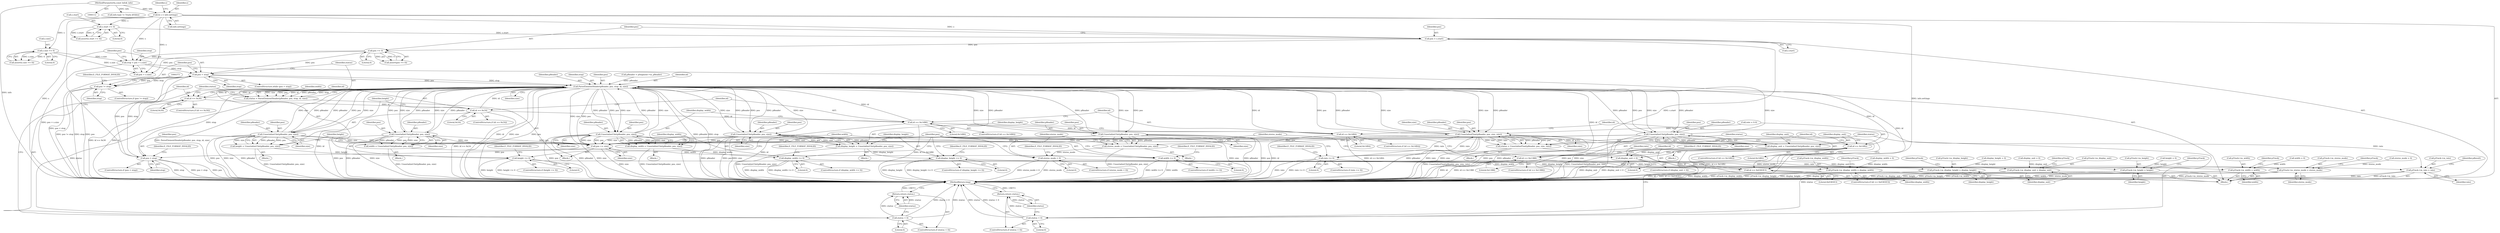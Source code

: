 digraph "0_Android_cc274e2abe8b2a6698a5c47d8aa4bb45f1f9538d_41@integer" {
"1000195" [label="(Call,stop = pos + s.size)"];
"1000191" [label="(Call,pos >= 0)"];
"1000185" [label="(Call,pos = s.start)"];
"1000167" [label="(Call,& s = info.settings)"];
"1000114" [label="(MethodParameterIn,const Info& info)"];
"1000173" [label="(Call,s.start >= 0)"];
"1000179" [label="(Call,s.size >= 0)"];
"1000203" [label="(Call,pos < stop)"];
"1000212" [label="(Call,ParseElementHeader(pReader, pos, stop, id, size))"];
"1000210" [label="(Call,status = ParseElementHeader(pReader, pos, stop, id, size))"];
"1000219" [label="(Call,status < 0)"];
"1000222" [label="(Return,return status;)"];
"1000225" [label="(Call,id == 0x30)"];
"1000243" [label="(Call,id == 0x3A)"];
"1000261" [label="(Call,id == 0x14B0)"];
"1000279" [label="(Call,id == 0x14BA)"];
"1000297" [label="(Call,id == 0x14B2)"];
"1000315" [label="(Call,id == 0x13B8)"];
"1000333" [label="(Call,id == 0x0383E3)"];
"1000231" [label="(Call,UnserializeUInt(pReader, pos, size))"];
"1000229" [label="(Call,width = UnserializeUInt(pReader, pos, size))"];
"1000236" [label="(Call,width <= 0)"];
"1000399" [label="(Call,pTrack->m_width = width)"];
"1000357" [label="(Call,pos += size)"];
"1000361" [label="(Call,pos > stop)"];
"1000249" [label="(Call,UnserializeUInt(pReader, pos, size))"];
"1000247" [label="(Call,height = UnserializeUInt(pReader, pos, size))"];
"1000254" [label="(Call,height <= 0)"];
"1000404" [label="(Call,pTrack->m_height = height)"];
"1000267" [label="(Call,UnserializeUInt(pReader, pos, size))"];
"1000265" [label="(Call,display_width = UnserializeUInt(pReader, pos, size))"];
"1000272" [label="(Call,display_width <= 0)"];
"1000409" [label="(Call,pTrack->m_display_width = display_width)"];
"1000285" [label="(Call,UnserializeUInt(pReader, pos, size))"];
"1000283" [label="(Call,display_height = UnserializeUInt(pReader, pos, size))"];
"1000290" [label="(Call,display_height <= 0)"];
"1000414" [label="(Call,pTrack->m_display_height = display_height)"];
"1000303" [label="(Call,UnserializeUInt(pReader, pos, size))"];
"1000301" [label="(Call,display_unit = UnserializeUInt(pReader, pos, size))"];
"1000308" [label="(Call,display_unit < 0)"];
"1000419" [label="(Call,pTrack->m_display_unit = display_unit)"];
"1000321" [label="(Call,UnserializeUInt(pReader, pos, size))"];
"1000319" [label="(Call,stereo_mode = UnserializeUInt(pReader, pos, size))"];
"1000326" [label="(Call,stereo_mode < 0)"];
"1000424" [label="(Call,pTrack->m_stereo_mode = stereo_mode)"];
"1000340" [label="(Call,UnserializeFloat(pReader, pos, size, rate))"];
"1000338" [label="(Call,status = UnserializeFloat(pReader, pos, size, rate))"];
"1000346" [label="(Call,status < 0)"];
"1000349" [label="(Return,return status;)"];
"1000352" [label="(Call,rate <= 0)"];
"1000429" [label="(Call,pTrack->m_rate = rate)"];
"1000367" [label="(Call,pos != stop)"];
"1000415" [label="(Call,pTrack->m_display_height)"];
"1000174" [label="(Call,s.start)"];
"1000357" [label="(Call,pos += size)"];
"1000362" [label="(Identifier,pos)"];
"1000405" [label="(Call,pTrack->m_height)"];
"1000286" [label="(Identifier,pReader)"];
"1000216" [label="(Identifier,id)"];
"1000310" [label="(Literal,0)"];
"1000235" [label="(ControlStructure,if (width <= 0))"];
"1000336" [label="(Block,)"];
"1000234" [label="(Identifier,size)"];
"1000296" [label="(ControlStructure,if (id == 0x14B2))"];
"1000403" [label="(Identifier,width)"];
"1000138" [label="(Call,height = 0)"];
"1000146" [label="(Call,display_height = 0)"];
"1000433" [label="(Identifier,rate)"];
"1000371" [label="(Identifier,E_FILE_FORMAT_INVALID)"];
"1000358" [label="(Identifier,pos)"];
"1000173" [label="(Call,s.start >= 0)"];
"1000213" [label="(Identifier,pReader)"];
"1000243" [label="(Call,id == 0x3A)"];
"1000237" [label="(Identifier,width)"];
"1000196" [label="(Identifier,stop)"];
"1000211" [label="(Identifier,status)"];
"1000367" [label="(Call,pos != stop)"];
"1000321" [label="(Call,UnserializeUInt(pReader, pos, size))"];
"1000226" [label="(Identifier,id)"];
"1000305" [label="(Identifier,pos)"];
"1000279" [label="(Call,id == 0x14BA)"];
"1000406" [label="(Identifier,pTrack)"];
"1000317" [label="(Literal,0x13B8)"];
"1000197" [label="(Call,pos + s.size)"];
"1000232" [label="(Identifier,pReader)"];
"1000278" [label="(ControlStructure,if (id == 0x14BA))"];
"1000118" [label="(Block,)"];
"1000423" [label="(Identifier,display_unit)"];
"1000291" [label="(Identifier,display_height)"];
"1000193" [label="(Literal,0)"];
"1000227" [label="(Literal,0x30)"];
"1000322" [label="(Identifier,pReader)"];
"1000333" [label="(Call,id == 0x0383E3)"];
"1000411" [label="(Identifier,pTrack)"];
"1000158" [label="(Call,rate = 0.0)"];
"1000404" [label="(Call,pTrack->m_height = height)"];
"1000220" [label="(Identifier,status)"];
"1000236" [label="(Call,width <= 0)"];
"1000346" [label="(Call,status < 0)"];
"1000262" [label="(Identifier,id)"];
"1000250" [label="(Identifier,pReader)"];
"1000218" [label="(ControlStructure,if (status < 0))"];
"1000255" [label="(Identifier,height)"];
"1000360" [label="(ControlStructure,if (pos > stop))"];
"1000408" [label="(Identifier,height)"];
"1000247" [label="(Call,height = UnserializeUInt(pReader, pos, size))"];
"1000270" [label="(Identifier,size)"];
"1000273" [label="(Identifier,display_width)"];
"1000414" [label="(Call,pTrack->m_display_height = display_height)"];
"1000344" [label="(Identifier,rate)"];
"1000323" [label="(Identifier,pos)"];
"1000125" [label="(Call,info.type != Track::kVideo)"];
"1000264" [label="(Block,)"];
"1000353" [label="(Identifier,rate)"];
"1000301" [label="(Call,display_unit = UnserializeUInt(pReader, pos, size))"];
"1000179" [label="(Call,s.size >= 0)"];
"1000190" [label="(Call,assert(pos >= 0))"];
"1000206" [label="(Block,)"];
"1000244" [label="(Identifier,id)"];
"1000298" [label="(Identifier,id)"];
"1000409" [label="(Call,pTrack->m_display_width = display_width)"];
"1000421" [label="(Identifier,pTrack)"];
"1000169" [label="(Call,info.settings)"];
"1000350" [label="(Identifier,status)"];
"1000191" [label="(Call,pos >= 0)"];
"1000274" [label="(Literal,0)"];
"1000288" [label="(Identifier,size)"];
"1000297" [label="(Call,id == 0x14B2)"];
"1000334" [label="(Identifier,id)"];
"1000263" [label="(Literal,0x14B0)"];
"1000167" [label="(Call,& s = info.settings)"];
"1000203" [label="(Call,pos < stop)"];
"1000285" [label="(Call,UnserializeUInt(pReader, pos, size))"];
"1000314" [label="(ControlStructure,if (id == 0x13B8))"];
"1000356" [label="(Identifier,E_FILE_FORMAT_INVALID)"];
"1000429" [label="(Call,pTrack->m_rate = rate)"];
"1000425" [label="(Call,pTrack->m_stereo_mode)"];
"1000343" [label="(Identifier,size)"];
"1000282" [label="(Block,)"];
"1000347" [label="(Identifier,status)"];
"1000339" [label="(Identifier,status)"];
"1000284" [label="(Identifier,display_height)"];
"1000435" [label="(Identifier,pResult)"];
"1000177" [label="(Literal,0)"];
"1000345" [label="(ControlStructure,if (status < 0))"];
"1000180" [label="(Call,s.size)"];
"1000142" [label="(Call,display_width = 0)"];
"1000253" [label="(ControlStructure,if (height <= 0))"];
"1000349" [label="(Return,return status;)"];
"1000225" [label="(Call,id == 0x30)"];
"1000304" [label="(Identifier,pReader)"];
"1000212" [label="(Call,ParseElementHeader(pReader, pos, stop, id, size))"];
"1000428" [label="(Identifier,stereo_mode)"];
"1000413" [label="(Identifier,display_width)"];
"1000299" [label="(Literal,0x14B2)"];
"1000335" [label="(Literal,0x0383E3)"];
"1000399" [label="(Call,pTrack->m_width = width)"];
"1000424" [label="(Call,pTrack->m_stereo_mode = stereo_mode)"];
"1000308" [label="(Call,display_unit < 0)"];
"1000230" [label="(Identifier,width)"];
"1000187" [label="(Call,s.start)"];
"1000327" [label="(Identifier,stereo_mode)"];
"1000215" [label="(Identifier,stop)"];
"1000366" [label="(ControlStructure,if (pos != stop))"];
"1000114" [label="(MethodParameterIn,const Info& info)"];
"1000242" [label="(ControlStructure,if (id == 0x3A))"];
"1000229" [label="(Call,width = UnserializeUInt(pReader, pos, size))"];
"1000251" [label="(Identifier,pos)"];
"1000318" [label="(Block,)"];
"1000340" [label="(Call,UnserializeFloat(pReader, pos, size, rate))"];
"1000332" [label="(ControlStructure,if (id == 0x0383E3))"];
"1000307" [label="(ControlStructure,if (display_unit < 0))"];
"1000224" [label="(ControlStructure,if (id == 0x30))"];
"1000223" [label="(Identifier,status)"];
"1000272" [label="(Call,display_width <= 0)"];
"1000205" [label="(Identifier,stop)"];
"1000365" [label="(Identifier,E_FILE_FORMAT_INVALID)"];
"1000150" [label="(Call,display_unit = 0)"];
"1000214" [label="(Identifier,pos)"];
"1000287" [label="(Identifier,pos)"];
"1000276" [label="(Identifier,E_FILE_FORMAT_INVALID)"];
"1000161" [label="(Call,pReader = pSegment->m_pReader)"];
"1000256" [label="(Literal,0)"];
"1000330" [label="(Identifier,E_FILE_FORMAT_INVALID)"];
"1000303" [label="(Call,UnserializeUInt(pReader, pos, size))"];
"1000195" [label="(Call,stop = pos + s.size)"];
"1000258" [label="(Identifier,E_FILE_FORMAT_INVALID)"];
"1000351" [label="(ControlStructure,if (rate <= 0))"];
"1000320" [label="(Identifier,stereo_mode)"];
"1000249" [label="(Call,UnserializeUInt(pReader, pos, size))"];
"1000254" [label="(Call,height <= 0)"];
"1000430" [label="(Call,pTrack->m_rate)"];
"1000219" [label="(Call,status < 0)"];
"1000325" [label="(ControlStructure,if (stereo_mode < 0))"];
"1000315" [label="(Call,id == 0x13B8)"];
"1000271" [label="(ControlStructure,if (display_width <= 0))"];
"1000240" [label="(Identifier,E_FILE_FORMAT_INVALID)"];
"1000281" [label="(Literal,0x14BA)"];
"1000316" [label="(Identifier,id)"];
"1000361" [label="(Call,pos > stop)"];
"1000233" [label="(Identifier,pos)"];
"1000246" [label="(Block,)"];
"1000431" [label="(Identifier,pTrack)"];
"1000245" [label="(Literal,0x3A)"];
"1000302" [label="(Identifier,display_unit)"];
"1000283" [label="(Call,display_height = UnserializeUInt(pReader, pos, size))"];
"1000312" [label="(Identifier,E_FILE_FORMAT_INVALID)"];
"1000248" [label="(Identifier,height)"];
"1000172" [label="(Call,assert(s.start >= 0))"];
"1000221" [label="(Literal,0)"];
"1000260" [label="(ControlStructure,if (id == 0x14B0))"];
"1000280" [label="(Identifier,id)"];
"1000202" [label="(ControlStructure,while (pos < stop))"];
"1000217" [label="(Identifier,size)"];
"1000134" [label="(Call,width = 0)"];
"1000418" [label="(Identifier,display_height)"];
"1000300" [label="(Block,)"];
"1000185" [label="(Call,pos = s.start)"];
"1000269" [label="(Identifier,pos)"];
"1000426" [label="(Identifier,pTrack)"];
"1000363" [label="(Identifier,stop)"];
"1000294" [label="(Identifier,E_FILE_FORMAT_INVALID)"];
"1000326" [label="(Call,stereo_mode < 0)"];
"1000178" [label="(Call,assert(s.size >= 0))"];
"1000400" [label="(Call,pTrack->m_width)"];
"1000289" [label="(ControlStructure,if (display_height <= 0))"];
"1000261" [label="(Call,id == 0x14B0)"];
"1000420" [label="(Call,pTrack->m_display_unit)"];
"1000354" [label="(Literal,0)"];
"1000231" [label="(Call,UnserializeUInt(pReader, pos, size))"];
"1000309" [label="(Identifier,display_unit)"];
"1000175" [label="(Identifier,s)"];
"1000204" [label="(Identifier,pos)"];
"1000228" [label="(Block,)"];
"1000186" [label="(Identifier,pos)"];
"1000290" [label="(Call,display_height <= 0)"];
"1000192" [label="(Identifier,pos)"];
"1000328" [label="(Literal,0)"];
"1000338" [label="(Call,status = UnserializeFloat(pReader, pos, size, rate))"];
"1000319" [label="(Call,stereo_mode = UnserializeUInt(pReader, pos, size))"];
"1000210" [label="(Call,status = ParseElementHeader(pReader, pos, stop, id, size))"];
"1000238" [label="(Literal,0)"];
"1000410" [label="(Call,pTrack->m_display_width)"];
"1000267" [label="(Call,UnserializeUInt(pReader, pos, size))"];
"1000222" [label="(Return,return status;)"];
"1000341" [label="(Identifier,pReader)"];
"1000252" [label="(Identifier,size)"];
"1000439" [label="(MethodReturn,long)"];
"1000352" [label="(Call,rate <= 0)"];
"1000348" [label="(Literal,0)"];
"1000419" [label="(Call,pTrack->m_display_unit = display_unit)"];
"1000154" [label="(Call,stereo_mode = 0)"];
"1000359" [label="(Identifier,size)"];
"1000342" [label="(Identifier,pos)"];
"1000416" [label="(Identifier,pTrack)"];
"1000292" [label="(Literal,0)"];
"1000168" [label="(Identifier,s)"];
"1000268" [label="(Identifier,pReader)"];
"1000324" [label="(Identifier,size)"];
"1000306" [label="(Identifier,size)"];
"1000369" [label="(Identifier,stop)"];
"1000265" [label="(Call,display_width = UnserializeUInt(pReader, pos, size))"];
"1000183" [label="(Literal,0)"];
"1000368" [label="(Identifier,pos)"];
"1000266" [label="(Identifier,display_width)"];
"1000195" -> "1000118"  [label="AST: "];
"1000195" -> "1000197"  [label="CFG: "];
"1000196" -> "1000195"  [label="AST: "];
"1000197" -> "1000195"  [label="AST: "];
"1000204" -> "1000195"  [label="CFG: "];
"1000195" -> "1000439"  [label="DDG: pos + s.size"];
"1000191" -> "1000195"  [label="DDG: pos"];
"1000167" -> "1000195"  [label="DDG: s"];
"1000179" -> "1000195"  [label="DDG: s.size"];
"1000195" -> "1000203"  [label="DDG: stop"];
"1000191" -> "1000190"  [label="AST: "];
"1000191" -> "1000193"  [label="CFG: "];
"1000192" -> "1000191"  [label="AST: "];
"1000193" -> "1000191"  [label="AST: "];
"1000190" -> "1000191"  [label="CFG: "];
"1000191" -> "1000190"  [label="DDG: pos"];
"1000191" -> "1000190"  [label="DDG: 0"];
"1000185" -> "1000191"  [label="DDG: pos"];
"1000191" -> "1000197"  [label="DDG: pos"];
"1000191" -> "1000203"  [label="DDG: pos"];
"1000185" -> "1000118"  [label="AST: "];
"1000185" -> "1000187"  [label="CFG: "];
"1000186" -> "1000185"  [label="AST: "];
"1000187" -> "1000185"  [label="AST: "];
"1000192" -> "1000185"  [label="CFG: "];
"1000185" -> "1000439"  [label="DDG: s.start"];
"1000167" -> "1000185"  [label="DDG: s"];
"1000173" -> "1000185"  [label="DDG: s.start"];
"1000167" -> "1000118"  [label="AST: "];
"1000167" -> "1000169"  [label="CFG: "];
"1000168" -> "1000167"  [label="AST: "];
"1000169" -> "1000167"  [label="AST: "];
"1000175" -> "1000167"  [label="CFG: "];
"1000167" -> "1000439"  [label="DDG: s"];
"1000167" -> "1000439"  [label="DDG: info.settings"];
"1000114" -> "1000167"  [label="DDG: info"];
"1000167" -> "1000173"  [label="DDG: s"];
"1000167" -> "1000179"  [label="DDG: s"];
"1000167" -> "1000197"  [label="DDG: s"];
"1000114" -> "1000112"  [label="AST: "];
"1000114" -> "1000439"  [label="DDG: info"];
"1000114" -> "1000125"  [label="DDG: info"];
"1000173" -> "1000172"  [label="AST: "];
"1000173" -> "1000177"  [label="CFG: "];
"1000174" -> "1000173"  [label="AST: "];
"1000177" -> "1000173"  [label="AST: "];
"1000172" -> "1000173"  [label="CFG: "];
"1000173" -> "1000172"  [label="DDG: s.start"];
"1000173" -> "1000172"  [label="DDG: 0"];
"1000179" -> "1000178"  [label="AST: "];
"1000179" -> "1000183"  [label="CFG: "];
"1000180" -> "1000179"  [label="AST: "];
"1000183" -> "1000179"  [label="AST: "];
"1000178" -> "1000179"  [label="CFG: "];
"1000179" -> "1000178"  [label="DDG: s.size"];
"1000179" -> "1000178"  [label="DDG: 0"];
"1000179" -> "1000197"  [label="DDG: s.size"];
"1000203" -> "1000202"  [label="AST: "];
"1000203" -> "1000205"  [label="CFG: "];
"1000204" -> "1000203"  [label="AST: "];
"1000205" -> "1000203"  [label="AST: "];
"1000211" -> "1000203"  [label="CFG: "];
"1000368" -> "1000203"  [label="CFG: "];
"1000203" -> "1000439"  [label="DDG: pos < stop"];
"1000361" -> "1000203"  [label="DDG: pos"];
"1000361" -> "1000203"  [label="DDG: stop"];
"1000203" -> "1000212"  [label="DDG: pos"];
"1000203" -> "1000212"  [label="DDG: stop"];
"1000203" -> "1000367"  [label="DDG: pos"];
"1000203" -> "1000367"  [label="DDG: stop"];
"1000212" -> "1000210"  [label="AST: "];
"1000212" -> "1000217"  [label="CFG: "];
"1000213" -> "1000212"  [label="AST: "];
"1000214" -> "1000212"  [label="AST: "];
"1000215" -> "1000212"  [label="AST: "];
"1000216" -> "1000212"  [label="AST: "];
"1000217" -> "1000212"  [label="AST: "];
"1000210" -> "1000212"  [label="CFG: "];
"1000212" -> "1000439"  [label="DDG: id"];
"1000212" -> "1000439"  [label="DDG: size"];
"1000212" -> "1000439"  [label="DDG: pos"];
"1000212" -> "1000439"  [label="DDG: pReader"];
"1000212" -> "1000439"  [label="DDG: stop"];
"1000212" -> "1000210"  [label="DDG: size"];
"1000212" -> "1000210"  [label="DDG: pos"];
"1000212" -> "1000210"  [label="DDG: id"];
"1000212" -> "1000210"  [label="DDG: pReader"];
"1000212" -> "1000210"  [label="DDG: stop"];
"1000285" -> "1000212"  [label="DDG: pReader"];
"1000285" -> "1000212"  [label="DDG: size"];
"1000303" -> "1000212"  [label="DDG: pReader"];
"1000303" -> "1000212"  [label="DDG: size"];
"1000267" -> "1000212"  [label="DDG: pReader"];
"1000267" -> "1000212"  [label="DDG: size"];
"1000231" -> "1000212"  [label="DDG: pReader"];
"1000231" -> "1000212"  [label="DDG: size"];
"1000249" -> "1000212"  [label="DDG: pReader"];
"1000249" -> "1000212"  [label="DDG: size"];
"1000161" -> "1000212"  [label="DDG: pReader"];
"1000340" -> "1000212"  [label="DDG: pReader"];
"1000340" -> "1000212"  [label="DDG: size"];
"1000321" -> "1000212"  [label="DDG: pReader"];
"1000321" -> "1000212"  [label="DDG: size"];
"1000279" -> "1000212"  [label="DDG: id"];
"1000261" -> "1000212"  [label="DDG: id"];
"1000243" -> "1000212"  [label="DDG: id"];
"1000333" -> "1000212"  [label="DDG: id"];
"1000297" -> "1000212"  [label="DDG: id"];
"1000315" -> "1000212"  [label="DDG: id"];
"1000225" -> "1000212"  [label="DDG: id"];
"1000212" -> "1000225"  [label="DDG: id"];
"1000212" -> "1000231"  [label="DDG: pReader"];
"1000212" -> "1000231"  [label="DDG: pos"];
"1000212" -> "1000231"  [label="DDG: size"];
"1000212" -> "1000249"  [label="DDG: pReader"];
"1000212" -> "1000249"  [label="DDG: pos"];
"1000212" -> "1000249"  [label="DDG: size"];
"1000212" -> "1000267"  [label="DDG: pReader"];
"1000212" -> "1000267"  [label="DDG: pos"];
"1000212" -> "1000267"  [label="DDG: size"];
"1000212" -> "1000285"  [label="DDG: pReader"];
"1000212" -> "1000285"  [label="DDG: pos"];
"1000212" -> "1000285"  [label="DDG: size"];
"1000212" -> "1000303"  [label="DDG: pReader"];
"1000212" -> "1000303"  [label="DDG: pos"];
"1000212" -> "1000303"  [label="DDG: size"];
"1000212" -> "1000321"  [label="DDG: pReader"];
"1000212" -> "1000321"  [label="DDG: pos"];
"1000212" -> "1000321"  [label="DDG: size"];
"1000212" -> "1000340"  [label="DDG: pReader"];
"1000212" -> "1000340"  [label="DDG: pos"];
"1000212" -> "1000340"  [label="DDG: size"];
"1000212" -> "1000357"  [label="DDG: size"];
"1000212" -> "1000357"  [label="DDG: pos"];
"1000212" -> "1000361"  [label="DDG: stop"];
"1000210" -> "1000206"  [label="AST: "];
"1000211" -> "1000210"  [label="AST: "];
"1000220" -> "1000210"  [label="CFG: "];
"1000210" -> "1000439"  [label="DDG: ParseElementHeader(pReader, pos, stop, id, size)"];
"1000210" -> "1000219"  [label="DDG: status"];
"1000219" -> "1000218"  [label="AST: "];
"1000219" -> "1000221"  [label="CFG: "];
"1000220" -> "1000219"  [label="AST: "];
"1000221" -> "1000219"  [label="AST: "];
"1000223" -> "1000219"  [label="CFG: "];
"1000226" -> "1000219"  [label="CFG: "];
"1000219" -> "1000439"  [label="DDG: status < 0"];
"1000219" -> "1000439"  [label="DDG: status"];
"1000219" -> "1000222"  [label="DDG: status"];
"1000222" -> "1000218"  [label="AST: "];
"1000222" -> "1000223"  [label="CFG: "];
"1000223" -> "1000222"  [label="AST: "];
"1000439" -> "1000222"  [label="CFG: "];
"1000222" -> "1000439"  [label="DDG: <RET>"];
"1000223" -> "1000222"  [label="DDG: status"];
"1000225" -> "1000224"  [label="AST: "];
"1000225" -> "1000227"  [label="CFG: "];
"1000226" -> "1000225"  [label="AST: "];
"1000227" -> "1000225"  [label="AST: "];
"1000230" -> "1000225"  [label="CFG: "];
"1000244" -> "1000225"  [label="CFG: "];
"1000225" -> "1000439"  [label="DDG: id == 0x30"];
"1000225" -> "1000439"  [label="DDG: id"];
"1000225" -> "1000243"  [label="DDG: id"];
"1000243" -> "1000242"  [label="AST: "];
"1000243" -> "1000245"  [label="CFG: "];
"1000244" -> "1000243"  [label="AST: "];
"1000245" -> "1000243"  [label="AST: "];
"1000248" -> "1000243"  [label="CFG: "];
"1000262" -> "1000243"  [label="CFG: "];
"1000243" -> "1000439"  [label="DDG: id"];
"1000243" -> "1000439"  [label="DDG: id == 0x3A"];
"1000243" -> "1000261"  [label="DDG: id"];
"1000261" -> "1000260"  [label="AST: "];
"1000261" -> "1000263"  [label="CFG: "];
"1000262" -> "1000261"  [label="AST: "];
"1000263" -> "1000261"  [label="AST: "];
"1000266" -> "1000261"  [label="CFG: "];
"1000280" -> "1000261"  [label="CFG: "];
"1000261" -> "1000439"  [label="DDG: id"];
"1000261" -> "1000439"  [label="DDG: id == 0x14B0"];
"1000261" -> "1000279"  [label="DDG: id"];
"1000279" -> "1000278"  [label="AST: "];
"1000279" -> "1000281"  [label="CFG: "];
"1000280" -> "1000279"  [label="AST: "];
"1000281" -> "1000279"  [label="AST: "];
"1000284" -> "1000279"  [label="CFG: "];
"1000298" -> "1000279"  [label="CFG: "];
"1000279" -> "1000439"  [label="DDG: id"];
"1000279" -> "1000439"  [label="DDG: id == 0x14BA"];
"1000279" -> "1000297"  [label="DDG: id"];
"1000297" -> "1000296"  [label="AST: "];
"1000297" -> "1000299"  [label="CFG: "];
"1000298" -> "1000297"  [label="AST: "];
"1000299" -> "1000297"  [label="AST: "];
"1000302" -> "1000297"  [label="CFG: "];
"1000316" -> "1000297"  [label="CFG: "];
"1000297" -> "1000439"  [label="DDG: id"];
"1000297" -> "1000439"  [label="DDG: id == 0x14B2"];
"1000297" -> "1000315"  [label="DDG: id"];
"1000315" -> "1000314"  [label="AST: "];
"1000315" -> "1000317"  [label="CFG: "];
"1000316" -> "1000315"  [label="AST: "];
"1000317" -> "1000315"  [label="AST: "];
"1000320" -> "1000315"  [label="CFG: "];
"1000334" -> "1000315"  [label="CFG: "];
"1000315" -> "1000439"  [label="DDG: id == 0x13B8"];
"1000315" -> "1000439"  [label="DDG: id"];
"1000315" -> "1000333"  [label="DDG: id"];
"1000333" -> "1000332"  [label="AST: "];
"1000333" -> "1000335"  [label="CFG: "];
"1000334" -> "1000333"  [label="AST: "];
"1000335" -> "1000333"  [label="AST: "];
"1000339" -> "1000333"  [label="CFG: "];
"1000358" -> "1000333"  [label="CFG: "];
"1000333" -> "1000439"  [label="DDG: id"];
"1000333" -> "1000439"  [label="DDG: id == 0x0383E3"];
"1000231" -> "1000229"  [label="AST: "];
"1000231" -> "1000234"  [label="CFG: "];
"1000232" -> "1000231"  [label="AST: "];
"1000233" -> "1000231"  [label="AST: "];
"1000234" -> "1000231"  [label="AST: "];
"1000229" -> "1000231"  [label="CFG: "];
"1000231" -> "1000439"  [label="DDG: pos"];
"1000231" -> "1000439"  [label="DDG: pReader"];
"1000231" -> "1000439"  [label="DDG: size"];
"1000231" -> "1000229"  [label="DDG: pReader"];
"1000231" -> "1000229"  [label="DDG: pos"];
"1000231" -> "1000229"  [label="DDG: size"];
"1000231" -> "1000357"  [label="DDG: size"];
"1000231" -> "1000357"  [label="DDG: pos"];
"1000229" -> "1000228"  [label="AST: "];
"1000230" -> "1000229"  [label="AST: "];
"1000237" -> "1000229"  [label="CFG: "];
"1000229" -> "1000439"  [label="DDG: UnserializeUInt(pReader, pos, size)"];
"1000229" -> "1000236"  [label="DDG: width"];
"1000236" -> "1000235"  [label="AST: "];
"1000236" -> "1000238"  [label="CFG: "];
"1000237" -> "1000236"  [label="AST: "];
"1000238" -> "1000236"  [label="AST: "];
"1000240" -> "1000236"  [label="CFG: "];
"1000358" -> "1000236"  [label="CFG: "];
"1000236" -> "1000439"  [label="DDG: width"];
"1000236" -> "1000439"  [label="DDG: width <= 0"];
"1000236" -> "1000399"  [label="DDG: width"];
"1000399" -> "1000118"  [label="AST: "];
"1000399" -> "1000403"  [label="CFG: "];
"1000400" -> "1000399"  [label="AST: "];
"1000403" -> "1000399"  [label="AST: "];
"1000406" -> "1000399"  [label="CFG: "];
"1000399" -> "1000439"  [label="DDG: width"];
"1000399" -> "1000439"  [label="DDG: pTrack->m_width"];
"1000134" -> "1000399"  [label="DDG: width"];
"1000357" -> "1000206"  [label="AST: "];
"1000357" -> "1000359"  [label="CFG: "];
"1000358" -> "1000357"  [label="AST: "];
"1000359" -> "1000357"  [label="AST: "];
"1000362" -> "1000357"  [label="CFG: "];
"1000357" -> "1000439"  [label="DDG: size"];
"1000340" -> "1000357"  [label="DDG: size"];
"1000340" -> "1000357"  [label="DDG: pos"];
"1000249" -> "1000357"  [label="DDG: size"];
"1000249" -> "1000357"  [label="DDG: pos"];
"1000303" -> "1000357"  [label="DDG: size"];
"1000303" -> "1000357"  [label="DDG: pos"];
"1000321" -> "1000357"  [label="DDG: size"];
"1000321" -> "1000357"  [label="DDG: pos"];
"1000267" -> "1000357"  [label="DDG: size"];
"1000267" -> "1000357"  [label="DDG: pos"];
"1000285" -> "1000357"  [label="DDG: size"];
"1000285" -> "1000357"  [label="DDG: pos"];
"1000357" -> "1000361"  [label="DDG: pos"];
"1000361" -> "1000360"  [label="AST: "];
"1000361" -> "1000363"  [label="CFG: "];
"1000362" -> "1000361"  [label="AST: "];
"1000363" -> "1000361"  [label="AST: "];
"1000204" -> "1000361"  [label="CFG: "];
"1000365" -> "1000361"  [label="CFG: "];
"1000361" -> "1000439"  [label="DDG: pos > stop"];
"1000361" -> "1000439"  [label="DDG: pos"];
"1000361" -> "1000439"  [label="DDG: stop"];
"1000249" -> "1000247"  [label="AST: "];
"1000249" -> "1000252"  [label="CFG: "];
"1000250" -> "1000249"  [label="AST: "];
"1000251" -> "1000249"  [label="AST: "];
"1000252" -> "1000249"  [label="AST: "];
"1000247" -> "1000249"  [label="CFG: "];
"1000249" -> "1000439"  [label="DDG: pos"];
"1000249" -> "1000439"  [label="DDG: size"];
"1000249" -> "1000439"  [label="DDG: pReader"];
"1000249" -> "1000247"  [label="DDG: pReader"];
"1000249" -> "1000247"  [label="DDG: pos"];
"1000249" -> "1000247"  [label="DDG: size"];
"1000247" -> "1000246"  [label="AST: "];
"1000248" -> "1000247"  [label="AST: "];
"1000255" -> "1000247"  [label="CFG: "];
"1000247" -> "1000439"  [label="DDG: UnserializeUInt(pReader, pos, size)"];
"1000247" -> "1000254"  [label="DDG: height"];
"1000254" -> "1000253"  [label="AST: "];
"1000254" -> "1000256"  [label="CFG: "];
"1000255" -> "1000254"  [label="AST: "];
"1000256" -> "1000254"  [label="AST: "];
"1000258" -> "1000254"  [label="CFG: "];
"1000358" -> "1000254"  [label="CFG: "];
"1000254" -> "1000439"  [label="DDG: height"];
"1000254" -> "1000439"  [label="DDG: height <= 0"];
"1000254" -> "1000404"  [label="DDG: height"];
"1000404" -> "1000118"  [label="AST: "];
"1000404" -> "1000408"  [label="CFG: "];
"1000405" -> "1000404"  [label="AST: "];
"1000408" -> "1000404"  [label="AST: "];
"1000411" -> "1000404"  [label="CFG: "];
"1000404" -> "1000439"  [label="DDG: pTrack->m_height"];
"1000404" -> "1000439"  [label="DDG: height"];
"1000138" -> "1000404"  [label="DDG: height"];
"1000267" -> "1000265"  [label="AST: "];
"1000267" -> "1000270"  [label="CFG: "];
"1000268" -> "1000267"  [label="AST: "];
"1000269" -> "1000267"  [label="AST: "];
"1000270" -> "1000267"  [label="AST: "];
"1000265" -> "1000267"  [label="CFG: "];
"1000267" -> "1000439"  [label="DDG: pos"];
"1000267" -> "1000439"  [label="DDG: pReader"];
"1000267" -> "1000439"  [label="DDG: size"];
"1000267" -> "1000265"  [label="DDG: pReader"];
"1000267" -> "1000265"  [label="DDG: pos"];
"1000267" -> "1000265"  [label="DDG: size"];
"1000265" -> "1000264"  [label="AST: "];
"1000266" -> "1000265"  [label="AST: "];
"1000273" -> "1000265"  [label="CFG: "];
"1000265" -> "1000439"  [label="DDG: UnserializeUInt(pReader, pos, size)"];
"1000265" -> "1000272"  [label="DDG: display_width"];
"1000272" -> "1000271"  [label="AST: "];
"1000272" -> "1000274"  [label="CFG: "];
"1000273" -> "1000272"  [label="AST: "];
"1000274" -> "1000272"  [label="AST: "];
"1000276" -> "1000272"  [label="CFG: "];
"1000358" -> "1000272"  [label="CFG: "];
"1000272" -> "1000439"  [label="DDG: display_width"];
"1000272" -> "1000439"  [label="DDG: display_width <= 0"];
"1000272" -> "1000409"  [label="DDG: display_width"];
"1000409" -> "1000118"  [label="AST: "];
"1000409" -> "1000413"  [label="CFG: "];
"1000410" -> "1000409"  [label="AST: "];
"1000413" -> "1000409"  [label="AST: "];
"1000416" -> "1000409"  [label="CFG: "];
"1000409" -> "1000439"  [label="DDG: display_width"];
"1000409" -> "1000439"  [label="DDG: pTrack->m_display_width"];
"1000142" -> "1000409"  [label="DDG: display_width"];
"1000285" -> "1000283"  [label="AST: "];
"1000285" -> "1000288"  [label="CFG: "];
"1000286" -> "1000285"  [label="AST: "];
"1000287" -> "1000285"  [label="AST: "];
"1000288" -> "1000285"  [label="AST: "];
"1000283" -> "1000285"  [label="CFG: "];
"1000285" -> "1000439"  [label="DDG: pReader"];
"1000285" -> "1000439"  [label="DDG: pos"];
"1000285" -> "1000439"  [label="DDG: size"];
"1000285" -> "1000283"  [label="DDG: pReader"];
"1000285" -> "1000283"  [label="DDG: pos"];
"1000285" -> "1000283"  [label="DDG: size"];
"1000283" -> "1000282"  [label="AST: "];
"1000284" -> "1000283"  [label="AST: "];
"1000291" -> "1000283"  [label="CFG: "];
"1000283" -> "1000439"  [label="DDG: UnserializeUInt(pReader, pos, size)"];
"1000283" -> "1000290"  [label="DDG: display_height"];
"1000290" -> "1000289"  [label="AST: "];
"1000290" -> "1000292"  [label="CFG: "];
"1000291" -> "1000290"  [label="AST: "];
"1000292" -> "1000290"  [label="AST: "];
"1000294" -> "1000290"  [label="CFG: "];
"1000358" -> "1000290"  [label="CFG: "];
"1000290" -> "1000439"  [label="DDG: display_height"];
"1000290" -> "1000439"  [label="DDG: display_height <= 0"];
"1000290" -> "1000414"  [label="DDG: display_height"];
"1000414" -> "1000118"  [label="AST: "];
"1000414" -> "1000418"  [label="CFG: "];
"1000415" -> "1000414"  [label="AST: "];
"1000418" -> "1000414"  [label="AST: "];
"1000421" -> "1000414"  [label="CFG: "];
"1000414" -> "1000439"  [label="DDG: display_height"];
"1000414" -> "1000439"  [label="DDG: pTrack->m_display_height"];
"1000146" -> "1000414"  [label="DDG: display_height"];
"1000303" -> "1000301"  [label="AST: "];
"1000303" -> "1000306"  [label="CFG: "];
"1000304" -> "1000303"  [label="AST: "];
"1000305" -> "1000303"  [label="AST: "];
"1000306" -> "1000303"  [label="AST: "];
"1000301" -> "1000303"  [label="CFG: "];
"1000303" -> "1000439"  [label="DDG: pReader"];
"1000303" -> "1000439"  [label="DDG: pos"];
"1000303" -> "1000439"  [label="DDG: size"];
"1000303" -> "1000301"  [label="DDG: pReader"];
"1000303" -> "1000301"  [label="DDG: pos"];
"1000303" -> "1000301"  [label="DDG: size"];
"1000301" -> "1000300"  [label="AST: "];
"1000302" -> "1000301"  [label="AST: "];
"1000309" -> "1000301"  [label="CFG: "];
"1000301" -> "1000439"  [label="DDG: UnserializeUInt(pReader, pos, size)"];
"1000301" -> "1000308"  [label="DDG: display_unit"];
"1000308" -> "1000307"  [label="AST: "];
"1000308" -> "1000310"  [label="CFG: "];
"1000309" -> "1000308"  [label="AST: "];
"1000310" -> "1000308"  [label="AST: "];
"1000312" -> "1000308"  [label="CFG: "];
"1000358" -> "1000308"  [label="CFG: "];
"1000308" -> "1000439"  [label="DDG: display_unit"];
"1000308" -> "1000439"  [label="DDG: display_unit < 0"];
"1000308" -> "1000419"  [label="DDG: display_unit"];
"1000419" -> "1000118"  [label="AST: "];
"1000419" -> "1000423"  [label="CFG: "];
"1000420" -> "1000419"  [label="AST: "];
"1000423" -> "1000419"  [label="AST: "];
"1000426" -> "1000419"  [label="CFG: "];
"1000419" -> "1000439"  [label="DDG: pTrack->m_display_unit"];
"1000419" -> "1000439"  [label="DDG: display_unit"];
"1000150" -> "1000419"  [label="DDG: display_unit"];
"1000321" -> "1000319"  [label="AST: "];
"1000321" -> "1000324"  [label="CFG: "];
"1000322" -> "1000321"  [label="AST: "];
"1000323" -> "1000321"  [label="AST: "];
"1000324" -> "1000321"  [label="AST: "];
"1000319" -> "1000321"  [label="CFG: "];
"1000321" -> "1000439"  [label="DDG: size"];
"1000321" -> "1000439"  [label="DDG: pReader"];
"1000321" -> "1000439"  [label="DDG: pos"];
"1000321" -> "1000319"  [label="DDG: pReader"];
"1000321" -> "1000319"  [label="DDG: pos"];
"1000321" -> "1000319"  [label="DDG: size"];
"1000319" -> "1000318"  [label="AST: "];
"1000320" -> "1000319"  [label="AST: "];
"1000327" -> "1000319"  [label="CFG: "];
"1000319" -> "1000439"  [label="DDG: UnserializeUInt(pReader, pos, size)"];
"1000319" -> "1000326"  [label="DDG: stereo_mode"];
"1000326" -> "1000325"  [label="AST: "];
"1000326" -> "1000328"  [label="CFG: "];
"1000327" -> "1000326"  [label="AST: "];
"1000328" -> "1000326"  [label="AST: "];
"1000330" -> "1000326"  [label="CFG: "];
"1000358" -> "1000326"  [label="CFG: "];
"1000326" -> "1000439"  [label="DDG: stereo_mode < 0"];
"1000326" -> "1000439"  [label="DDG: stereo_mode"];
"1000326" -> "1000424"  [label="DDG: stereo_mode"];
"1000424" -> "1000118"  [label="AST: "];
"1000424" -> "1000428"  [label="CFG: "];
"1000425" -> "1000424"  [label="AST: "];
"1000428" -> "1000424"  [label="AST: "];
"1000431" -> "1000424"  [label="CFG: "];
"1000424" -> "1000439"  [label="DDG: stereo_mode"];
"1000424" -> "1000439"  [label="DDG: pTrack->m_stereo_mode"];
"1000154" -> "1000424"  [label="DDG: stereo_mode"];
"1000340" -> "1000338"  [label="AST: "];
"1000340" -> "1000344"  [label="CFG: "];
"1000341" -> "1000340"  [label="AST: "];
"1000342" -> "1000340"  [label="AST: "];
"1000343" -> "1000340"  [label="AST: "];
"1000344" -> "1000340"  [label="AST: "];
"1000338" -> "1000340"  [label="CFG: "];
"1000340" -> "1000439"  [label="DDG: rate"];
"1000340" -> "1000439"  [label="DDG: size"];
"1000340" -> "1000439"  [label="DDG: pos"];
"1000340" -> "1000439"  [label="DDG: pReader"];
"1000340" -> "1000338"  [label="DDG: pReader"];
"1000340" -> "1000338"  [label="DDG: pos"];
"1000340" -> "1000338"  [label="DDG: size"];
"1000340" -> "1000338"  [label="DDG: rate"];
"1000158" -> "1000340"  [label="DDG: rate"];
"1000352" -> "1000340"  [label="DDG: rate"];
"1000340" -> "1000352"  [label="DDG: rate"];
"1000338" -> "1000336"  [label="AST: "];
"1000339" -> "1000338"  [label="AST: "];
"1000347" -> "1000338"  [label="CFG: "];
"1000338" -> "1000439"  [label="DDG: UnserializeFloat(pReader, pos, size, rate)"];
"1000338" -> "1000346"  [label="DDG: status"];
"1000346" -> "1000345"  [label="AST: "];
"1000346" -> "1000348"  [label="CFG: "];
"1000347" -> "1000346"  [label="AST: "];
"1000348" -> "1000346"  [label="AST: "];
"1000350" -> "1000346"  [label="CFG: "];
"1000353" -> "1000346"  [label="CFG: "];
"1000346" -> "1000439"  [label="DDG: status"];
"1000346" -> "1000439"  [label="DDG: status < 0"];
"1000346" -> "1000349"  [label="DDG: status"];
"1000349" -> "1000345"  [label="AST: "];
"1000349" -> "1000350"  [label="CFG: "];
"1000350" -> "1000349"  [label="AST: "];
"1000439" -> "1000349"  [label="CFG: "];
"1000349" -> "1000439"  [label="DDG: <RET>"];
"1000350" -> "1000349"  [label="DDG: status"];
"1000352" -> "1000351"  [label="AST: "];
"1000352" -> "1000354"  [label="CFG: "];
"1000353" -> "1000352"  [label="AST: "];
"1000354" -> "1000352"  [label="AST: "];
"1000356" -> "1000352"  [label="CFG: "];
"1000358" -> "1000352"  [label="CFG: "];
"1000352" -> "1000439"  [label="DDG: rate"];
"1000352" -> "1000439"  [label="DDG: rate <= 0"];
"1000352" -> "1000429"  [label="DDG: rate"];
"1000429" -> "1000118"  [label="AST: "];
"1000429" -> "1000433"  [label="CFG: "];
"1000430" -> "1000429"  [label="AST: "];
"1000433" -> "1000429"  [label="AST: "];
"1000435" -> "1000429"  [label="CFG: "];
"1000429" -> "1000439"  [label="DDG: rate"];
"1000429" -> "1000439"  [label="DDG: pTrack->m_rate"];
"1000158" -> "1000429"  [label="DDG: rate"];
"1000367" -> "1000366"  [label="AST: "];
"1000367" -> "1000369"  [label="CFG: "];
"1000368" -> "1000367"  [label="AST: "];
"1000369" -> "1000367"  [label="AST: "];
"1000371" -> "1000367"  [label="CFG: "];
"1000373" -> "1000367"  [label="CFG: "];
"1000367" -> "1000439"  [label="DDG: stop"];
"1000367" -> "1000439"  [label="DDG: pos"];
"1000367" -> "1000439"  [label="DDG: pos != stop"];
}
